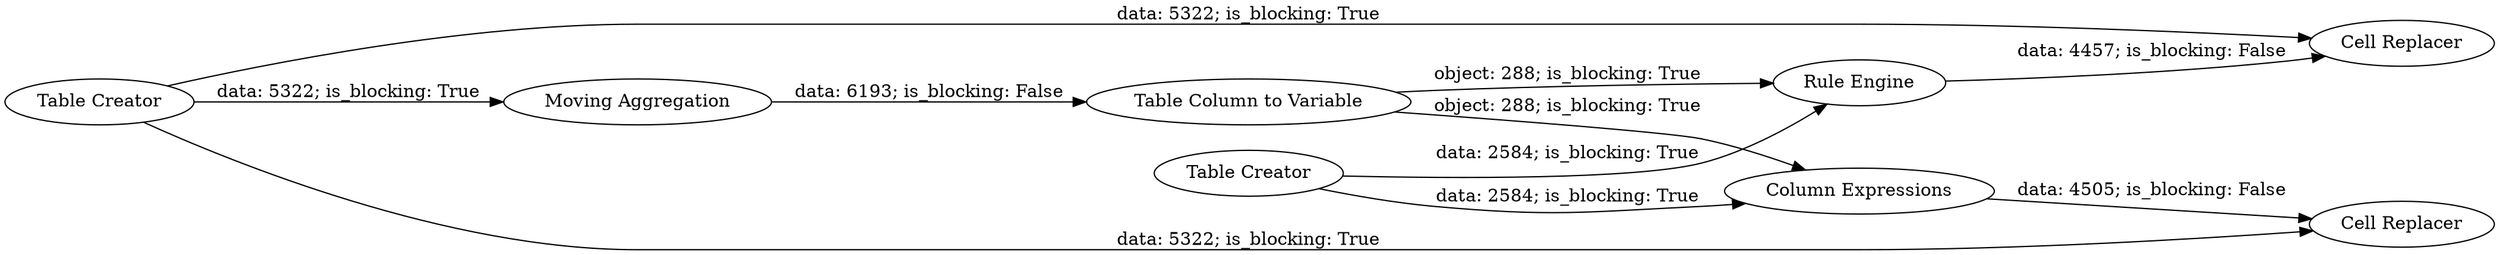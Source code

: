 digraph {
	"4425895667257764322_315" [label="Table Creator"]
	"4425895667257764322_325" [label="Cell Replacer"]
	"4425895667257764322_323" [label="Rule Engine"]
	"4425895667257764322_317" [label="Table Column to Variable"]
	"4425895667257764322_314" [label="Table Creator"]
	"4425895667257764322_318" [label="Column Expressions"]
	"4425895667257764322_319" [label="Moving Aggregation"]
	"4425895667257764322_324" [label="Cell Replacer"]
	"4425895667257764322_319" -> "4425895667257764322_317" [label="data: 6193; is_blocking: False"]
	"4425895667257764322_315" -> "4425895667257764322_319" [label="data: 5322; is_blocking: True"]
	"4425895667257764322_323" -> "4425895667257764322_325" [label="data: 4457; is_blocking: False"]
	"4425895667257764322_317" -> "4425895667257764322_323" [label="object: 288; is_blocking: True"]
	"4425895667257764322_314" -> "4425895667257764322_323" [label="data: 2584; is_blocking: True"]
	"4425895667257764322_315" -> "4425895667257764322_325" [label="data: 5322; is_blocking: True"]
	"4425895667257764322_317" -> "4425895667257764322_318" [label="object: 288; is_blocking: True"]
	"4425895667257764322_315" -> "4425895667257764322_324" [label="data: 5322; is_blocking: True"]
	"4425895667257764322_318" -> "4425895667257764322_324" [label="data: 4505; is_blocking: False"]
	"4425895667257764322_314" -> "4425895667257764322_318" [label="data: 2584; is_blocking: True"]
	rankdir=LR
}
